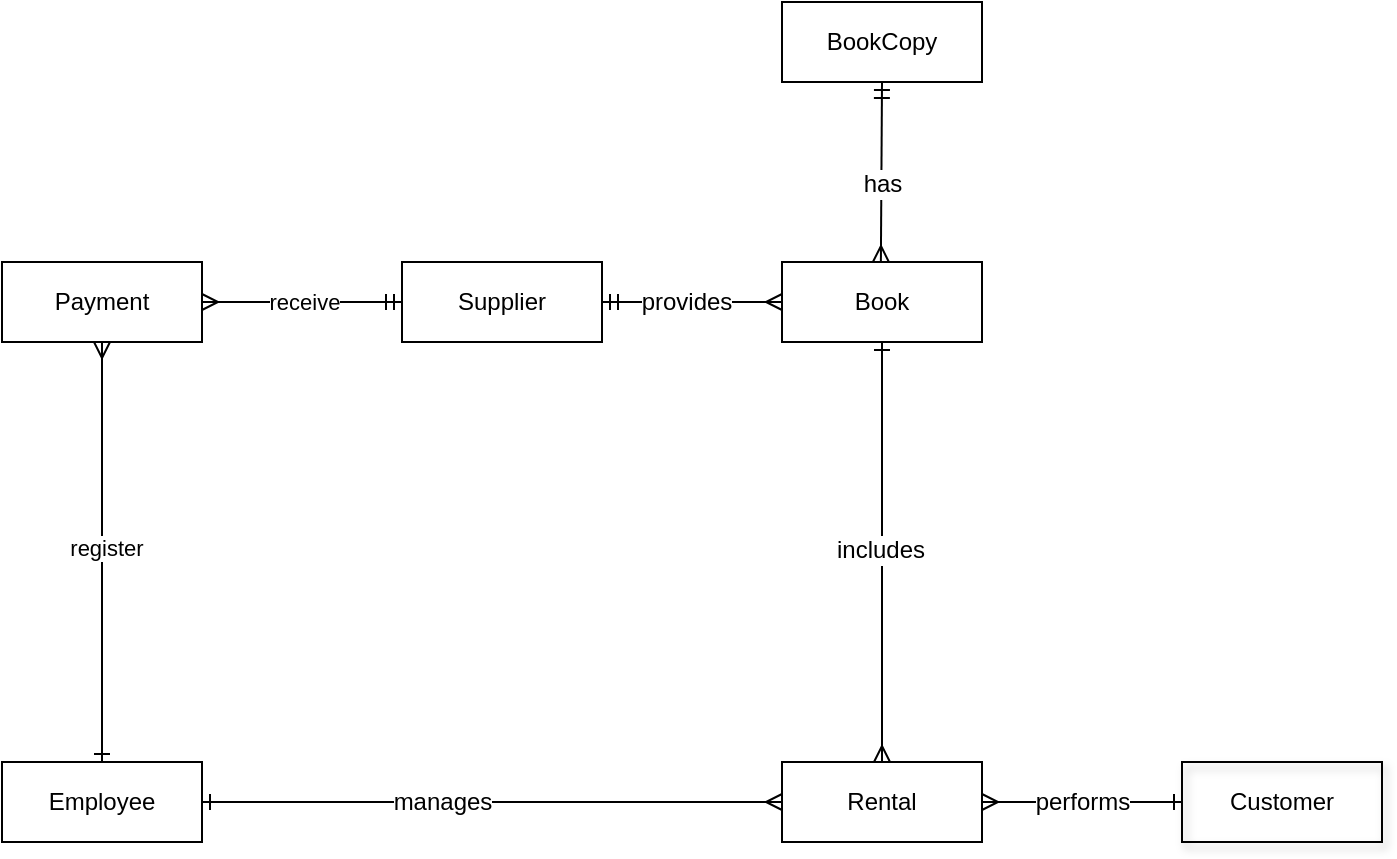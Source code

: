 <mxfile>
    <diagram id="VsyUVFd5ZGEc0-yEUaIQ" name="Page-2">
        <mxGraphModel dx="1989" dy="1819" grid="1" gridSize="10" guides="1" tooltips="1" connect="1" arrows="1" fold="1" page="1" pageScale="1" pageWidth="850" pageHeight="1100" math="0" shadow="0">
            <root>
                <mxCell id="0"/>
                <mxCell id="1" parent="0"/>
                <mxCell id="RvHmaXZtD2SZfaDB7LXa-2" value="Book" style="whiteSpace=wrap;html=1;align=center;fillColor=none;strokeColor=#000000;verticalAlign=middle;fontFamily=Helvetica;fontSize=12;fontColor=default;gradientColor=none;fontStyle=0;" parent="1" vertex="1">
                    <mxGeometry x="300" y="40" width="100" height="40" as="geometry"/>
                </mxCell>
                <mxCell id="RvHmaXZtD2SZfaDB7LXa-3" value="Rental" style="whiteSpace=wrap;html=1;align=center;fillColor=none;strokeColor=#000000;verticalAlign=middle;fontFamily=Helvetica;fontSize=12;fontColor=default;gradientColor=none;fontStyle=0;" parent="1" vertex="1">
                    <mxGeometry x="300" y="290" width="100" height="40" as="geometry"/>
                </mxCell>
                <mxCell id="RvHmaXZtD2SZfaDB7LXa-4" value="Supplier" style="whiteSpace=wrap;html=1;align=center;fillColor=none;strokeColor=#000000;verticalAlign=middle;fontFamily=Helvetica;fontSize=12;fontColor=default;gradientColor=none;fontStyle=0;" parent="1" vertex="1">
                    <mxGeometry x="110" y="40" width="100" height="40" as="geometry"/>
                </mxCell>
                <mxCell id="ZWFZ0Y-cxNT9t30Qm3zE-1" value="" style="endArrow=ERmany;html=1;rounded=0;exitX=1;exitY=0.5;exitDx=0;exitDy=0;startArrow=ERmandOne;startFill=0;endFill=0;fontStyle=0;strokeColor=#000000;align=center;verticalAlign=middle;fontFamily=Helvetica;fontSize=12;fontColor=default;fillColor=none;gradientColor=none;" parent="1" source="RvHmaXZtD2SZfaDB7LXa-4" edge="1">
                    <mxGeometry relative="1" as="geometry">
                        <mxPoint x="400" y="220" as="sourcePoint"/>
                        <mxPoint x="300" y="60" as="targetPoint"/>
                    </mxGeometry>
                </mxCell>
                <mxCell id="ZWFZ0Y-cxNT9t30Qm3zE-4" value="provides" style="edgeLabel;html=1;align=center;verticalAlign=middle;resizable=0;points=[];fontStyle=0;strokeColor=#000000;fontFamily=Helvetica;fontSize=12;fontColor=default;fillColor=none;gradientColor=none;" parent="ZWFZ0Y-cxNT9t30Qm3zE-1" vertex="1" connectable="0">
                    <mxGeometry x="-0.063" relative="1" as="geometry">
                        <mxPoint as="offset"/>
                    </mxGeometry>
                </mxCell>
                <mxCell id="ZWFZ0Y-cxNT9t30Qm3zE-6" value="Customer" style="whiteSpace=wrap;html=1;align=center;fillColor=none;strokeColor=#000000;verticalAlign=middle;fontFamily=Helvetica;fontSize=12;fontColor=default;gradientColor=none;shadow=1;strokeWidth=1;rounded=0;fontStyle=0;" parent="1" vertex="1">
                    <mxGeometry x="500" y="290" width="100" height="40" as="geometry"/>
                </mxCell>
                <mxCell id="ZWFZ0Y-cxNT9t30Qm3zE-10" value="BookCopy" style="whiteSpace=wrap;html=1;align=center;fillColor=none;strokeColor=#000000;verticalAlign=middle;fontFamily=Helvetica;fontSize=12;fontColor=default;gradientColor=none;fontStyle=0;" parent="1" vertex="1">
                    <mxGeometry x="300" y="-90" width="100" height="40" as="geometry"/>
                </mxCell>
                <mxCell id="vqcnsake9KBPWTEJ3gw1-11" value="" style="endArrow=ERmany;html=1;rounded=0;startArrow=ERmandOne;startFill=0;endFill=0;entryX=1;entryY=0.5;entryDx=0;entryDy=0;fontStyle=0" parent="1" source="RvHmaXZtD2SZfaDB7LXa-4" target="vqcnsake9KBPWTEJ3gw1-13" edge="1">
                    <mxGeometry relative="1" as="geometry">
                        <mxPoint x="60" y="260" as="sourcePoint"/>
                        <mxPoint x="90" y="190" as="targetPoint"/>
                        <Array as="points"/>
                    </mxGeometry>
                </mxCell>
                <mxCell id="vqcnsake9KBPWTEJ3gw1-20" value="receive" style="edgeLabel;html=1;align=center;verticalAlign=middle;resizable=0;points=[];fontStyle=0" parent="vqcnsake9KBPWTEJ3gw1-11" vertex="1" connectable="0">
                    <mxGeometry x="-0.088" y="-5" relative="1" as="geometry">
                        <mxPoint x="-4" y="5" as="offset"/>
                    </mxGeometry>
                </mxCell>
                <mxCell id="vqcnsake9KBPWTEJ3gw1-13" value="Payment" style="whiteSpace=wrap;html=1;align=center;fillColor=none;strokeColor=#000000;gradientColor=none;verticalAlign=middle;fontFamily=Helvetica;fontSize=12;fontColor=default;fontStyle=0;" parent="1" vertex="1">
                    <mxGeometry x="-90" y="40" width="100" height="40" as="geometry"/>
                </mxCell>
                <mxCell id="vqcnsake9KBPWTEJ3gw1-14" value="Employee" style="whiteSpace=wrap;html=1;align=center;fillColor=none;strokeColor=#000000;verticalAlign=middle;fontFamily=Helvetica;fontSize=12;fontColor=default;gradientColor=none;fontStyle=0;" parent="1" vertex="1">
                    <mxGeometry x="-90" y="290" width="100" height="40" as="geometry"/>
                </mxCell>
                <mxCell id="vqcnsake9KBPWTEJ3gw1-16" value="" style="endArrow=ERmany;html=1;rounded=0;exitX=0.5;exitY=1;exitDx=0;exitDy=0;entryX=0.5;entryY=0;entryDx=0;entryDy=0;startArrow=ERone;startFill=0;endFill=0;fontStyle=0;strokeColor=#000000;align=center;verticalAlign=middle;fontFamily=Helvetica;fontSize=12;fontColor=default;fillColor=none;gradientColor=none;" parent="1" source="RvHmaXZtD2SZfaDB7LXa-2" target="RvHmaXZtD2SZfaDB7LXa-3" edge="1">
                    <mxGeometry relative="1" as="geometry">
                        <mxPoint x="410" y="270" as="sourcePoint"/>
                        <mxPoint x="380" y="190" as="targetPoint"/>
                    </mxGeometry>
                </mxCell>
                <mxCell id="vqcnsake9KBPWTEJ3gw1-33" value="includes" style="edgeLabel;html=1;align=center;verticalAlign=middle;resizable=0;points=[];fontStyle=0;strokeColor=#000000;fontFamily=Helvetica;fontSize=12;fontColor=default;fillColor=none;gradientColor=none;" parent="vqcnsake9KBPWTEJ3gw1-16" vertex="1" connectable="0">
                    <mxGeometry x="-0.014" y="-1" relative="1" as="geometry">
                        <mxPoint as="offset"/>
                    </mxGeometry>
                </mxCell>
                <mxCell id="vqcnsake9KBPWTEJ3gw1-19" value="" style="endArrow=ERmany;html=1;rounded=0;exitX=1;exitY=0.5;exitDx=0;exitDy=0;entryX=0;entryY=0.5;entryDx=0;entryDy=0;startArrow=ERone;startFill=0;endFill=0;fontStyle=0" parent="1" source="vqcnsake9KBPWTEJ3gw1-14" target="RvHmaXZtD2SZfaDB7LXa-3" edge="1">
                    <mxGeometry relative="1" as="geometry">
                        <mxPoint x="410" y="210" as="sourcePoint"/>
                        <mxPoint x="570" y="210" as="targetPoint"/>
                        <Array as="points">
                            <mxPoint x="250" y="310"/>
                        </Array>
                    </mxGeometry>
                </mxCell>
                <mxCell id="vqcnsake9KBPWTEJ3gw1-25" value="manages" style="edgeLabel;html=1;align=center;verticalAlign=middle;resizable=0;points=[];fontStyle=0;strokeColor=#000000;fontFamily=Helvetica;fontSize=12;fontColor=default;fillColor=none;gradientColor=none;" parent="vqcnsake9KBPWTEJ3gw1-19" vertex="1" connectable="0">
                    <mxGeometry x="-0.264" y="-3" relative="1" as="geometry">
                        <mxPoint x="13" y="-3" as="offset"/>
                    </mxGeometry>
                </mxCell>
                <mxCell id="vqcnsake9KBPWTEJ3gw1-21" value="" style="endArrow=ERone;html=1;rounded=0;exitX=0.5;exitY=1;exitDx=0;exitDy=0;startArrow=ERmany;startFill=0;endFill=0;fontStyle=0" parent="1" source="vqcnsake9KBPWTEJ3gw1-13" edge="1">
                    <mxGeometry relative="1" as="geometry">
                        <mxPoint x="410" y="210" as="sourcePoint"/>
                        <mxPoint x="-40" y="290" as="targetPoint"/>
                    </mxGeometry>
                </mxCell>
                <mxCell id="vqcnsake9KBPWTEJ3gw1-24" value="register" style="edgeLabel;html=1;align=center;verticalAlign=middle;resizable=0;points=[];fontStyle=0" parent="vqcnsake9KBPWTEJ3gw1-21" vertex="1" connectable="0">
                    <mxGeometry x="-0.024" y="3" relative="1" as="geometry">
                        <mxPoint x="-1" as="offset"/>
                    </mxGeometry>
                </mxCell>
                <mxCell id="vqcnsake9KBPWTEJ3gw1-26" value="" style="endArrow=ERmany;html=1;rounded=0;exitX=0.5;exitY=1;exitDx=0;exitDy=0;startArrow=ERmandOne;startFill=0;endFill=0;fontStyle=0;strokeColor=#000000;align=center;verticalAlign=middle;fontFamily=Helvetica;fontSize=12;fontColor=default;fillColor=none;gradientColor=none;" parent="1" source="ZWFZ0Y-cxNT9t30Qm3zE-10" edge="1">
                    <mxGeometry relative="1" as="geometry">
                        <mxPoint x="349.88" y="-20" as="sourcePoint"/>
                        <mxPoint x="349.44" y="40" as="targetPoint"/>
                    </mxGeometry>
                </mxCell>
                <mxCell id="vqcnsake9KBPWTEJ3gw1-30" value="has" style="edgeLabel;html=1;align=center;verticalAlign=middle;resizable=0;points=[];fontStyle=0;strokeColor=#000000;fontFamily=Helvetica;fontSize=12;fontColor=default;fillColor=none;gradientColor=none;" parent="vqcnsake9KBPWTEJ3gw1-26" vertex="1" connectable="0">
                    <mxGeometry x="-0.103" y="-4" relative="1" as="geometry">
                        <mxPoint x="4" y="10" as="offset"/>
                    </mxGeometry>
                </mxCell>
                <mxCell id="vqcnsake9KBPWTEJ3gw1-27" value="" style="endArrow=ERone;html=1;rounded=0;exitX=1;exitY=0.5;exitDx=0;exitDy=0;entryX=0;entryY=0.5;entryDx=0;entryDy=0;startArrow=ERmany;startFill=0;endFill=0;fontStyle=0;strokeColor=#000000;align=center;verticalAlign=middle;fontFamily=Helvetica;fontSize=12;fontColor=default;fillColor=none;gradientColor=none;" parent="1" source="RvHmaXZtD2SZfaDB7LXa-3" target="ZWFZ0Y-cxNT9t30Qm3zE-6" edge="1">
                    <mxGeometry relative="1" as="geometry">
                        <mxPoint x="160" y="210" as="sourcePoint"/>
                        <mxPoint x="320" y="210" as="targetPoint"/>
                    </mxGeometry>
                </mxCell>
                <mxCell id="3" value="performs" style="edgeLabel;html=1;align=center;verticalAlign=middle;resizable=0;points=[];fontStyle=0;strokeColor=#000000;fontFamily=Helvetica;fontSize=12;fontColor=default;fillColor=none;gradientColor=none;" parent="vqcnsake9KBPWTEJ3gw1-27" vertex="1" connectable="0">
                    <mxGeometry x="-0.006" relative="1" as="geometry">
                        <mxPoint as="offset"/>
                    </mxGeometry>
                </mxCell>
            </root>
        </mxGraphModel>
    </diagram>
</mxfile>